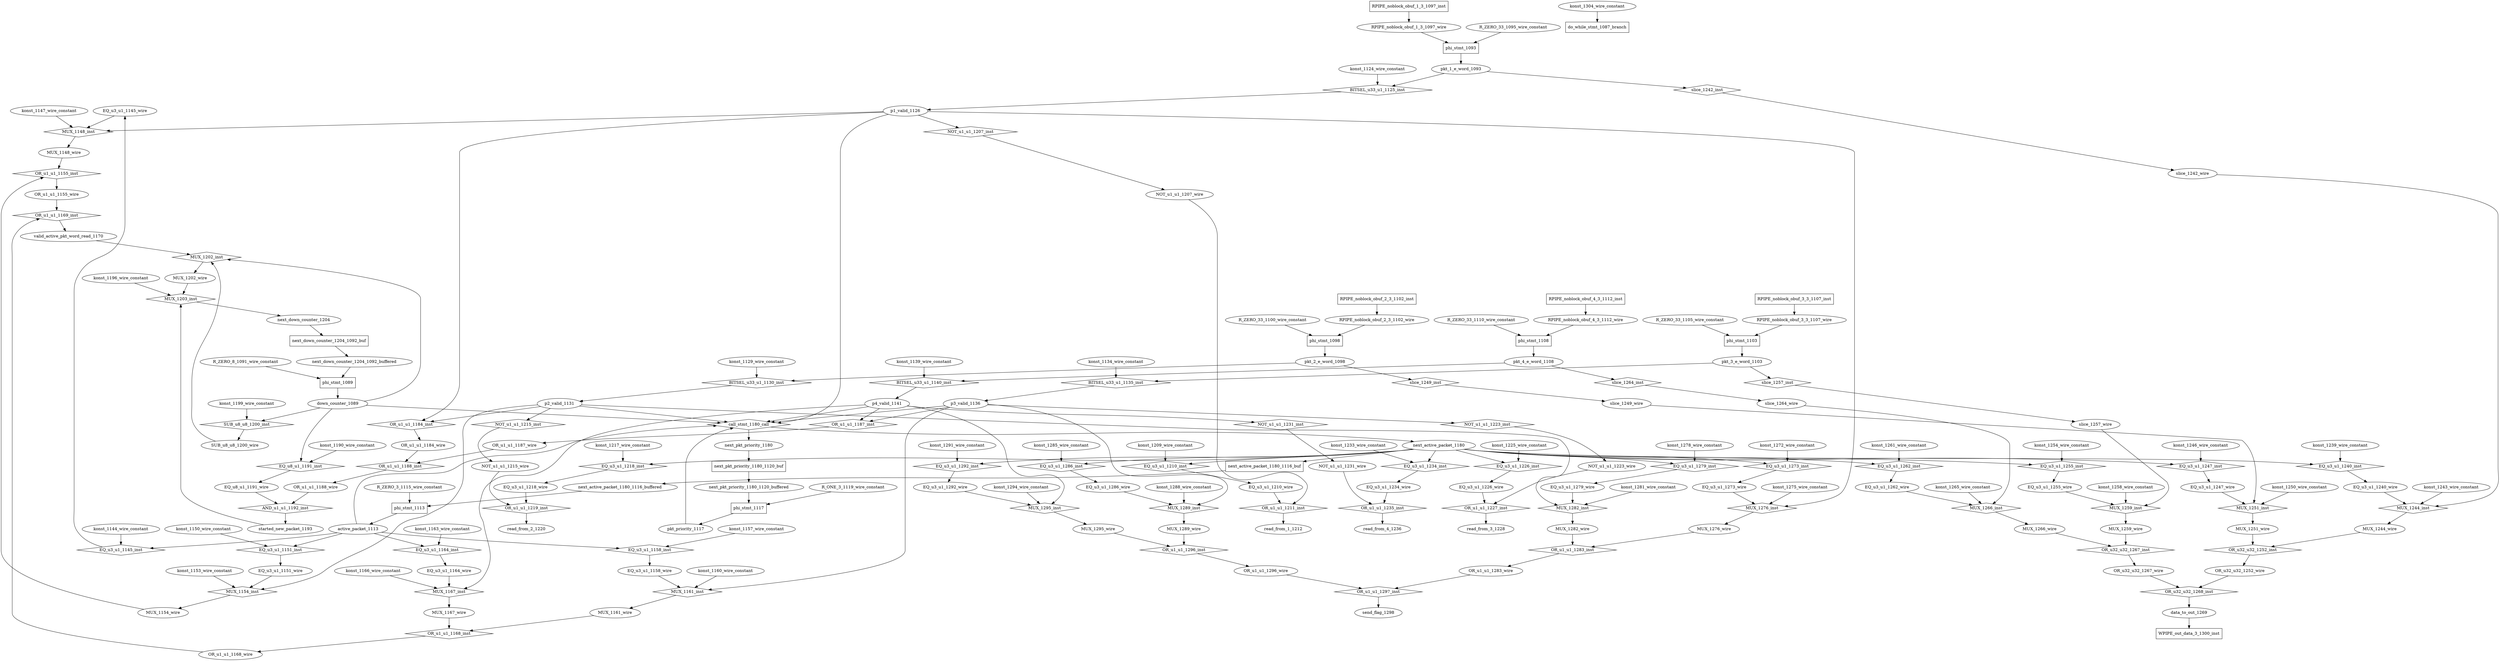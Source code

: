 digraph data_path {
  EQ_u3_u1_1145_wire [shape=ellipse];
  EQ_u3_u1_1151_wire [shape=ellipse];
  EQ_u3_u1_1158_wire [shape=ellipse];
  EQ_u3_u1_1164_wire [shape=ellipse];
  EQ_u3_u1_1210_wire [shape=ellipse];
  EQ_u3_u1_1218_wire [shape=ellipse];
  EQ_u3_u1_1226_wire [shape=ellipse];
  EQ_u3_u1_1234_wire [shape=ellipse];
  EQ_u3_u1_1240_wire [shape=ellipse];
  EQ_u3_u1_1247_wire [shape=ellipse];
  EQ_u3_u1_1255_wire [shape=ellipse];
  EQ_u3_u1_1262_wire [shape=ellipse];
  EQ_u3_u1_1273_wire [shape=ellipse];
  EQ_u3_u1_1279_wire [shape=ellipse];
  EQ_u3_u1_1286_wire [shape=ellipse];
  EQ_u3_u1_1292_wire [shape=ellipse];
  EQ_u8_u1_1191_wire [shape=ellipse];
  MUX_1148_wire [shape=ellipse];
  MUX_1154_wire [shape=ellipse];
  MUX_1161_wire [shape=ellipse];
  MUX_1167_wire [shape=ellipse];
  MUX_1202_wire [shape=ellipse];
  MUX_1244_wire [shape=ellipse];
  MUX_1251_wire [shape=ellipse];
  MUX_1259_wire [shape=ellipse];
  MUX_1266_wire [shape=ellipse];
  MUX_1276_wire [shape=ellipse];
  MUX_1282_wire [shape=ellipse];
  MUX_1289_wire [shape=ellipse];
  MUX_1295_wire [shape=ellipse];
  NOT_u1_u1_1207_wire [shape=ellipse];
  NOT_u1_u1_1215_wire [shape=ellipse];
  NOT_u1_u1_1223_wire [shape=ellipse];
  NOT_u1_u1_1231_wire [shape=ellipse];
  OR_u1_u1_1155_wire [shape=ellipse];
  OR_u1_u1_1168_wire [shape=ellipse];
  OR_u1_u1_1184_wire [shape=ellipse];
  OR_u1_u1_1187_wire [shape=ellipse];
  OR_u1_u1_1188_wire [shape=ellipse];
  OR_u1_u1_1283_wire [shape=ellipse];
  OR_u1_u1_1296_wire [shape=ellipse];
  OR_u32_u32_1252_wire [shape=ellipse];
  OR_u32_u32_1267_wire [shape=ellipse];
  RPIPE_noblock_obuf_1_3_1097_wire [shape=ellipse];
  RPIPE_noblock_obuf_2_3_1102_wire [shape=ellipse];
  RPIPE_noblock_obuf_3_3_1107_wire [shape=ellipse];
  RPIPE_noblock_obuf_4_3_1112_wire [shape=ellipse];
  R_ONE_3_1119_wire_constant [shape=ellipse];
  R_ZERO_33_1095_wire_constant [shape=ellipse];
  R_ZERO_33_1100_wire_constant [shape=ellipse];
  R_ZERO_33_1105_wire_constant [shape=ellipse];
  R_ZERO_33_1110_wire_constant [shape=ellipse];
  R_ZERO_3_1115_wire_constant [shape=ellipse];
  R_ZERO_8_1091_wire_constant [shape=ellipse];
  SUB_u8_u8_1200_wire [shape=ellipse];
  active_packet_1113 [shape=ellipse];
  data_to_out_1269 [shape=ellipse];
  down_counter_1089 [shape=ellipse];
  konst_1124_wire_constant [shape=ellipse];
  konst_1129_wire_constant [shape=ellipse];
  konst_1134_wire_constant [shape=ellipse];
  konst_1139_wire_constant [shape=ellipse];
  konst_1144_wire_constant [shape=ellipse];
  konst_1147_wire_constant [shape=ellipse];
  konst_1150_wire_constant [shape=ellipse];
  konst_1153_wire_constant [shape=ellipse];
  konst_1157_wire_constant [shape=ellipse];
  konst_1160_wire_constant [shape=ellipse];
  konst_1163_wire_constant [shape=ellipse];
  konst_1166_wire_constant [shape=ellipse];
  konst_1190_wire_constant [shape=ellipse];
  konst_1196_wire_constant [shape=ellipse];
  konst_1199_wire_constant [shape=ellipse];
  konst_1209_wire_constant [shape=ellipse];
  konst_1217_wire_constant [shape=ellipse];
  konst_1225_wire_constant [shape=ellipse];
  konst_1233_wire_constant [shape=ellipse];
  konst_1239_wire_constant [shape=ellipse];
  konst_1243_wire_constant [shape=ellipse];
  konst_1246_wire_constant [shape=ellipse];
  konst_1250_wire_constant [shape=ellipse];
  konst_1254_wire_constant [shape=ellipse];
  konst_1258_wire_constant [shape=ellipse];
  konst_1261_wire_constant [shape=ellipse];
  konst_1265_wire_constant [shape=ellipse];
  konst_1272_wire_constant [shape=ellipse];
  konst_1275_wire_constant [shape=ellipse];
  konst_1278_wire_constant [shape=ellipse];
  konst_1281_wire_constant [shape=ellipse];
  konst_1285_wire_constant [shape=ellipse];
  konst_1288_wire_constant [shape=ellipse];
  konst_1291_wire_constant [shape=ellipse];
  konst_1294_wire_constant [shape=ellipse];
  konst_1304_wire_constant [shape=ellipse];
  next_active_packet_1180 [shape=ellipse];
  next_active_packet_1180_1116_buffered [shape=ellipse];
  next_down_counter_1204 [shape=ellipse];
  next_down_counter_1204_1092_buffered [shape=ellipse];
  next_pkt_priority_1180 [shape=ellipse];
  next_pkt_priority_1180_1120_buffered [shape=ellipse];
  p1_valid_1126 [shape=ellipse];
  p2_valid_1131 [shape=ellipse];
  p3_valid_1136 [shape=ellipse];
  p4_valid_1141 [shape=ellipse];
  pkt_1_e_word_1093 [shape=ellipse];
  pkt_2_e_word_1098 [shape=ellipse];
  pkt_3_e_word_1103 [shape=ellipse];
  pkt_4_e_word_1108 [shape=ellipse];
  pkt_priority_1117 [shape=ellipse];
  read_from_1_1212 [shape=ellipse];
  read_from_2_1220 [shape=ellipse];
  read_from_3_1228 [shape=ellipse];
  read_from_4_1236 [shape=ellipse];
  send_flag_1298 [shape=ellipse];
  slice_1242_wire [shape=ellipse];
  slice_1249_wire [shape=ellipse];
  slice_1257_wire [shape=ellipse];
  slice_1264_wire [shape=ellipse];
  started_new_packet_1193 [shape=ellipse];
  valid_active_pkt_word_read_1170 [shape=ellipse];
  AND_u1_u1_1192_inst [shape=diamond];
OR_u1_u1_1188_wire  -> AND_u1_u1_1192_inst;
EQ_u8_u1_1191_wire  -> AND_u1_u1_1192_inst;
AND_u1_u1_1192_inst -> started_new_packet_1193;
  BITSEL_u33_u1_1125_inst [shape=diamond];
pkt_1_e_word_1093  -> BITSEL_u33_u1_1125_inst;
konst_1124_wire_constant  -> BITSEL_u33_u1_1125_inst;
BITSEL_u33_u1_1125_inst -> p1_valid_1126;
  BITSEL_u33_u1_1130_inst [shape=diamond];
pkt_2_e_word_1098  -> BITSEL_u33_u1_1130_inst;
konst_1129_wire_constant  -> BITSEL_u33_u1_1130_inst;
BITSEL_u33_u1_1130_inst -> p2_valid_1131;
  BITSEL_u33_u1_1135_inst [shape=diamond];
pkt_3_e_word_1103  -> BITSEL_u33_u1_1135_inst;
konst_1134_wire_constant  -> BITSEL_u33_u1_1135_inst;
BITSEL_u33_u1_1135_inst -> p3_valid_1136;
  BITSEL_u33_u1_1140_inst [shape=diamond];
pkt_4_e_word_1108  -> BITSEL_u33_u1_1140_inst;
konst_1139_wire_constant  -> BITSEL_u33_u1_1140_inst;
BITSEL_u33_u1_1140_inst -> p4_valid_1141;
  EQ_u3_u1_1145_inst [shape=diamond];
active_packet_1113  -> EQ_u3_u1_1145_inst;
konst_1144_wire_constant  -> EQ_u3_u1_1145_inst;
EQ_u3_u1_1145_inst -> EQ_u3_u1_1145_wire;
  EQ_u3_u1_1151_inst [shape=diamond];
active_packet_1113  -> EQ_u3_u1_1151_inst;
konst_1150_wire_constant  -> EQ_u3_u1_1151_inst;
EQ_u3_u1_1151_inst -> EQ_u3_u1_1151_wire;
  EQ_u3_u1_1158_inst [shape=diamond];
active_packet_1113  -> EQ_u3_u1_1158_inst;
konst_1157_wire_constant  -> EQ_u3_u1_1158_inst;
EQ_u3_u1_1158_inst -> EQ_u3_u1_1158_wire;
  EQ_u3_u1_1164_inst [shape=diamond];
active_packet_1113  -> EQ_u3_u1_1164_inst;
konst_1163_wire_constant  -> EQ_u3_u1_1164_inst;
EQ_u3_u1_1164_inst -> EQ_u3_u1_1164_wire;
  EQ_u3_u1_1210_inst [shape=diamond];
next_active_packet_1180  -> EQ_u3_u1_1210_inst;
konst_1209_wire_constant  -> EQ_u3_u1_1210_inst;
EQ_u3_u1_1210_inst -> EQ_u3_u1_1210_wire;
  EQ_u3_u1_1218_inst [shape=diamond];
next_active_packet_1180  -> EQ_u3_u1_1218_inst;
konst_1217_wire_constant  -> EQ_u3_u1_1218_inst;
EQ_u3_u1_1218_inst -> EQ_u3_u1_1218_wire;
  EQ_u3_u1_1226_inst [shape=diamond];
next_active_packet_1180  -> EQ_u3_u1_1226_inst;
konst_1225_wire_constant  -> EQ_u3_u1_1226_inst;
EQ_u3_u1_1226_inst -> EQ_u3_u1_1226_wire;
  EQ_u3_u1_1234_inst [shape=diamond];
next_active_packet_1180  -> EQ_u3_u1_1234_inst;
konst_1233_wire_constant  -> EQ_u3_u1_1234_inst;
EQ_u3_u1_1234_inst -> EQ_u3_u1_1234_wire;
  EQ_u3_u1_1240_inst [shape=diamond];
next_active_packet_1180  -> EQ_u3_u1_1240_inst;
konst_1239_wire_constant  -> EQ_u3_u1_1240_inst;
EQ_u3_u1_1240_inst -> EQ_u3_u1_1240_wire;
  EQ_u3_u1_1247_inst [shape=diamond];
next_active_packet_1180  -> EQ_u3_u1_1247_inst;
konst_1246_wire_constant  -> EQ_u3_u1_1247_inst;
EQ_u3_u1_1247_inst -> EQ_u3_u1_1247_wire;
  EQ_u3_u1_1255_inst [shape=diamond];
next_active_packet_1180  -> EQ_u3_u1_1255_inst;
konst_1254_wire_constant  -> EQ_u3_u1_1255_inst;
EQ_u3_u1_1255_inst -> EQ_u3_u1_1255_wire;
  EQ_u3_u1_1262_inst [shape=diamond];
next_active_packet_1180  -> EQ_u3_u1_1262_inst;
konst_1261_wire_constant  -> EQ_u3_u1_1262_inst;
EQ_u3_u1_1262_inst -> EQ_u3_u1_1262_wire;
  EQ_u3_u1_1273_inst [shape=diamond];
next_active_packet_1180  -> EQ_u3_u1_1273_inst;
konst_1272_wire_constant  -> EQ_u3_u1_1273_inst;
EQ_u3_u1_1273_inst -> EQ_u3_u1_1273_wire;
  EQ_u3_u1_1279_inst [shape=diamond];
next_active_packet_1180  -> EQ_u3_u1_1279_inst;
konst_1278_wire_constant  -> EQ_u3_u1_1279_inst;
EQ_u3_u1_1279_inst -> EQ_u3_u1_1279_wire;
  EQ_u3_u1_1286_inst [shape=diamond];
next_active_packet_1180  -> EQ_u3_u1_1286_inst;
konst_1285_wire_constant  -> EQ_u3_u1_1286_inst;
EQ_u3_u1_1286_inst -> EQ_u3_u1_1286_wire;
  EQ_u3_u1_1292_inst [shape=diamond];
next_active_packet_1180  -> EQ_u3_u1_1292_inst;
konst_1291_wire_constant  -> EQ_u3_u1_1292_inst;
EQ_u3_u1_1292_inst -> EQ_u3_u1_1292_wire;
  EQ_u8_u1_1191_inst [shape=diamond];
down_counter_1089  -> EQ_u8_u1_1191_inst;
konst_1190_wire_constant  -> EQ_u8_u1_1191_inst;
EQ_u8_u1_1191_inst -> EQ_u8_u1_1191_wire;
  MUX_1148_inst [shape=diamond];
EQ_u3_u1_1145_wire  -> MUX_1148_inst;
p1_valid_1126  -> MUX_1148_inst;
konst_1147_wire_constant  -> MUX_1148_inst;
MUX_1148_inst -> MUX_1148_wire;
  MUX_1154_inst [shape=diamond];
EQ_u3_u1_1151_wire  -> MUX_1154_inst;
p2_valid_1131  -> MUX_1154_inst;
konst_1153_wire_constant  -> MUX_1154_inst;
MUX_1154_inst -> MUX_1154_wire;
  MUX_1161_inst [shape=diamond];
EQ_u3_u1_1158_wire  -> MUX_1161_inst;
p3_valid_1136  -> MUX_1161_inst;
konst_1160_wire_constant  -> MUX_1161_inst;
MUX_1161_inst -> MUX_1161_wire;
  MUX_1167_inst [shape=diamond];
EQ_u3_u1_1164_wire  -> MUX_1167_inst;
p4_valid_1141  -> MUX_1167_inst;
konst_1166_wire_constant  -> MUX_1167_inst;
MUX_1167_inst -> MUX_1167_wire;
  MUX_1202_inst [shape=diamond];
valid_active_pkt_word_read_1170  -> MUX_1202_inst;
SUB_u8_u8_1200_wire  -> MUX_1202_inst;
down_counter_1089  -> MUX_1202_inst;
MUX_1202_inst -> MUX_1202_wire;
  MUX_1203_inst [shape=diamond];
started_new_packet_1193  -> MUX_1203_inst;
konst_1196_wire_constant  -> MUX_1203_inst;
MUX_1202_wire  -> MUX_1203_inst;
MUX_1203_inst -> next_down_counter_1204;
  MUX_1244_inst [shape=diamond];
EQ_u3_u1_1240_wire  -> MUX_1244_inst;
slice_1242_wire  -> MUX_1244_inst;
konst_1243_wire_constant  -> MUX_1244_inst;
MUX_1244_inst -> MUX_1244_wire;
  MUX_1251_inst [shape=diamond];
EQ_u3_u1_1247_wire  -> MUX_1251_inst;
slice_1249_wire  -> MUX_1251_inst;
konst_1250_wire_constant  -> MUX_1251_inst;
MUX_1251_inst -> MUX_1251_wire;
  MUX_1259_inst [shape=diamond];
EQ_u3_u1_1255_wire  -> MUX_1259_inst;
slice_1257_wire  -> MUX_1259_inst;
konst_1258_wire_constant  -> MUX_1259_inst;
MUX_1259_inst -> MUX_1259_wire;
  MUX_1266_inst [shape=diamond];
EQ_u3_u1_1262_wire  -> MUX_1266_inst;
slice_1264_wire  -> MUX_1266_inst;
konst_1265_wire_constant  -> MUX_1266_inst;
MUX_1266_inst -> MUX_1266_wire;
  MUX_1276_inst [shape=diamond];
EQ_u3_u1_1273_wire  -> MUX_1276_inst;
p1_valid_1126  -> MUX_1276_inst;
konst_1275_wire_constant  -> MUX_1276_inst;
MUX_1276_inst -> MUX_1276_wire;
  MUX_1282_inst [shape=diamond];
EQ_u3_u1_1279_wire  -> MUX_1282_inst;
p2_valid_1131  -> MUX_1282_inst;
konst_1281_wire_constant  -> MUX_1282_inst;
MUX_1282_inst -> MUX_1282_wire;
  MUX_1289_inst [shape=diamond];
EQ_u3_u1_1286_wire  -> MUX_1289_inst;
p3_valid_1136  -> MUX_1289_inst;
konst_1288_wire_constant  -> MUX_1289_inst;
MUX_1289_inst -> MUX_1289_wire;
  MUX_1295_inst [shape=diamond];
EQ_u3_u1_1292_wire  -> MUX_1295_inst;
p4_valid_1141  -> MUX_1295_inst;
konst_1294_wire_constant  -> MUX_1295_inst;
MUX_1295_inst -> MUX_1295_wire;
  NOT_u1_u1_1207_inst [shape=diamond];
p1_valid_1126  -> NOT_u1_u1_1207_inst;
NOT_u1_u1_1207_inst -> NOT_u1_u1_1207_wire;
  NOT_u1_u1_1215_inst [shape=diamond];
p2_valid_1131  -> NOT_u1_u1_1215_inst;
NOT_u1_u1_1215_inst -> NOT_u1_u1_1215_wire;
  NOT_u1_u1_1223_inst [shape=diamond];
p3_valid_1136  -> NOT_u1_u1_1223_inst;
NOT_u1_u1_1223_inst -> NOT_u1_u1_1223_wire;
  NOT_u1_u1_1231_inst [shape=diamond];
p4_valid_1141  -> NOT_u1_u1_1231_inst;
NOT_u1_u1_1231_inst -> NOT_u1_u1_1231_wire;
  OR_u1_u1_1155_inst [shape=diamond];
MUX_1148_wire  -> OR_u1_u1_1155_inst;
MUX_1154_wire  -> OR_u1_u1_1155_inst;
OR_u1_u1_1155_inst -> OR_u1_u1_1155_wire;
  OR_u1_u1_1168_inst [shape=diamond];
MUX_1161_wire  -> OR_u1_u1_1168_inst;
MUX_1167_wire  -> OR_u1_u1_1168_inst;
OR_u1_u1_1168_inst -> OR_u1_u1_1168_wire;
  OR_u1_u1_1169_inst [shape=diamond];
OR_u1_u1_1155_wire  -> OR_u1_u1_1169_inst;
OR_u1_u1_1168_wire  -> OR_u1_u1_1169_inst;
OR_u1_u1_1169_inst -> valid_active_pkt_word_read_1170;
  OR_u1_u1_1184_inst [shape=diamond];
p1_valid_1126  -> OR_u1_u1_1184_inst;
p2_valid_1131  -> OR_u1_u1_1184_inst;
OR_u1_u1_1184_inst -> OR_u1_u1_1184_wire;
  OR_u1_u1_1187_inst [shape=diamond];
p3_valid_1136  -> OR_u1_u1_1187_inst;
p4_valid_1141  -> OR_u1_u1_1187_inst;
OR_u1_u1_1187_inst -> OR_u1_u1_1187_wire;
  OR_u1_u1_1188_inst [shape=diamond];
OR_u1_u1_1184_wire  -> OR_u1_u1_1188_inst;
OR_u1_u1_1187_wire  -> OR_u1_u1_1188_inst;
OR_u1_u1_1188_inst -> OR_u1_u1_1188_wire;
  OR_u1_u1_1211_inst [shape=diamond];
NOT_u1_u1_1207_wire  -> OR_u1_u1_1211_inst;
EQ_u3_u1_1210_wire  -> OR_u1_u1_1211_inst;
OR_u1_u1_1211_inst -> read_from_1_1212;
  OR_u1_u1_1219_inst [shape=diamond];
NOT_u1_u1_1215_wire  -> OR_u1_u1_1219_inst;
EQ_u3_u1_1218_wire  -> OR_u1_u1_1219_inst;
OR_u1_u1_1219_inst -> read_from_2_1220;
  OR_u1_u1_1227_inst [shape=diamond];
NOT_u1_u1_1223_wire  -> OR_u1_u1_1227_inst;
EQ_u3_u1_1226_wire  -> OR_u1_u1_1227_inst;
OR_u1_u1_1227_inst -> read_from_3_1228;
  OR_u1_u1_1235_inst [shape=diamond];
NOT_u1_u1_1231_wire  -> OR_u1_u1_1235_inst;
EQ_u3_u1_1234_wire  -> OR_u1_u1_1235_inst;
OR_u1_u1_1235_inst -> read_from_4_1236;
  OR_u1_u1_1283_inst [shape=diamond];
MUX_1276_wire  -> OR_u1_u1_1283_inst;
MUX_1282_wire  -> OR_u1_u1_1283_inst;
OR_u1_u1_1283_inst -> OR_u1_u1_1283_wire;
  OR_u1_u1_1296_inst [shape=diamond];
MUX_1289_wire  -> OR_u1_u1_1296_inst;
MUX_1295_wire  -> OR_u1_u1_1296_inst;
OR_u1_u1_1296_inst -> OR_u1_u1_1296_wire;
  OR_u1_u1_1297_inst [shape=diamond];
OR_u1_u1_1283_wire  -> OR_u1_u1_1297_inst;
OR_u1_u1_1296_wire  -> OR_u1_u1_1297_inst;
OR_u1_u1_1297_inst -> send_flag_1298;
  OR_u32_u32_1252_inst [shape=diamond];
MUX_1244_wire  -> OR_u32_u32_1252_inst;
MUX_1251_wire  -> OR_u32_u32_1252_inst;
OR_u32_u32_1252_inst -> OR_u32_u32_1252_wire;
  OR_u32_u32_1267_inst [shape=diamond];
MUX_1259_wire  -> OR_u32_u32_1267_inst;
MUX_1266_wire  -> OR_u32_u32_1267_inst;
OR_u32_u32_1267_inst -> OR_u32_u32_1267_wire;
  OR_u32_u32_1268_inst [shape=diamond];
OR_u32_u32_1252_wire  -> OR_u32_u32_1268_inst;
OR_u32_u32_1267_wire  -> OR_u32_u32_1268_inst;
OR_u32_u32_1268_inst -> data_to_out_1269;
  RPIPE_noblock_obuf_1_3_1097_inst [shape=rectangle];
RPIPE_noblock_obuf_1_3_1097_inst -> RPIPE_noblock_obuf_1_3_1097_wire;
  RPIPE_noblock_obuf_2_3_1102_inst [shape=rectangle];
RPIPE_noblock_obuf_2_3_1102_inst -> RPIPE_noblock_obuf_2_3_1102_wire;
  RPIPE_noblock_obuf_3_3_1107_inst [shape=rectangle];
RPIPE_noblock_obuf_3_3_1107_inst -> RPIPE_noblock_obuf_3_3_1107_wire;
  RPIPE_noblock_obuf_4_3_1112_inst [shape=rectangle];
RPIPE_noblock_obuf_4_3_1112_inst -> RPIPE_noblock_obuf_4_3_1112_wire;
  SUB_u8_u8_1200_inst [shape=diamond];
down_counter_1089  -> SUB_u8_u8_1200_inst;
konst_1199_wire_constant  -> SUB_u8_u8_1200_inst;
SUB_u8_u8_1200_inst -> SUB_u8_u8_1200_wire;
  WPIPE_out_data_3_1300_inst [shape=rectangle];
data_to_out_1269  -> WPIPE_out_data_3_1300_inst;
  call_stmt_1180_call [shape=diamond];
down_counter_1089  -> call_stmt_1180_call;
active_packet_1113  -> call_stmt_1180_call;
pkt_priority_1117  -> call_stmt_1180_call;
p1_valid_1126  -> call_stmt_1180_call;
p2_valid_1131  -> call_stmt_1180_call;
p3_valid_1136  -> call_stmt_1180_call;
p4_valid_1141  -> call_stmt_1180_call;
call_stmt_1180_call -> next_active_packet_1180;
call_stmt_1180_call -> next_pkt_priority_1180;
  do_while_stmt_1087_branch [shape=rectangle];
konst_1304_wire_constant  -> do_while_stmt_1087_branch;
  next_active_packet_1180_1116_buf [shape=rectangle];
next_active_packet_1180  -> next_active_packet_1180_1116_buf;
next_active_packet_1180_1116_buf -> next_active_packet_1180_1116_buffered;
  next_down_counter_1204_1092_buf [shape=rectangle];
next_down_counter_1204  -> next_down_counter_1204_1092_buf;
next_down_counter_1204_1092_buf -> next_down_counter_1204_1092_buffered;
  next_pkt_priority_1180_1120_buf [shape=rectangle];
next_pkt_priority_1180  -> next_pkt_priority_1180_1120_buf;
next_pkt_priority_1180_1120_buf -> next_pkt_priority_1180_1120_buffered;
  phi_stmt_1089 [shape=rectangle];
R_ZERO_8_1091_wire_constant  -> phi_stmt_1089;
next_down_counter_1204_1092_buffered  -> phi_stmt_1089;
phi_stmt_1089 -> down_counter_1089;
  phi_stmt_1093 [shape=rectangle];
R_ZERO_33_1095_wire_constant  -> phi_stmt_1093;
RPIPE_noblock_obuf_1_3_1097_wire  -> phi_stmt_1093;
phi_stmt_1093 -> pkt_1_e_word_1093;
  phi_stmt_1098 [shape=rectangle];
R_ZERO_33_1100_wire_constant  -> phi_stmt_1098;
RPIPE_noblock_obuf_2_3_1102_wire  -> phi_stmt_1098;
phi_stmt_1098 -> pkt_2_e_word_1098;
  phi_stmt_1103 [shape=rectangle];
R_ZERO_33_1105_wire_constant  -> phi_stmt_1103;
RPIPE_noblock_obuf_3_3_1107_wire  -> phi_stmt_1103;
phi_stmt_1103 -> pkt_3_e_word_1103;
  phi_stmt_1108 [shape=rectangle];
R_ZERO_33_1110_wire_constant  -> phi_stmt_1108;
RPIPE_noblock_obuf_4_3_1112_wire  -> phi_stmt_1108;
phi_stmt_1108 -> pkt_4_e_word_1108;
  phi_stmt_1113 [shape=rectangle];
R_ZERO_3_1115_wire_constant  -> phi_stmt_1113;
next_active_packet_1180_1116_buffered  -> phi_stmt_1113;
phi_stmt_1113 -> active_packet_1113;
  phi_stmt_1117 [shape=rectangle];
R_ONE_3_1119_wire_constant  -> phi_stmt_1117;
next_pkt_priority_1180_1120_buffered  -> phi_stmt_1117;
phi_stmt_1117 -> pkt_priority_1117;
  slice_1242_inst [shape=diamond];
pkt_1_e_word_1093  -> slice_1242_inst;
slice_1242_inst -> slice_1242_wire;
  slice_1249_inst [shape=diamond];
pkt_2_e_word_1098  -> slice_1249_inst;
slice_1249_inst -> slice_1249_wire;
  slice_1257_inst [shape=diamond];
pkt_3_e_word_1103  -> slice_1257_inst;
slice_1257_inst -> slice_1257_wire;
  slice_1264_inst [shape=diamond];
pkt_4_e_word_1108  -> slice_1264_inst;
slice_1264_inst -> slice_1264_wire;
}

